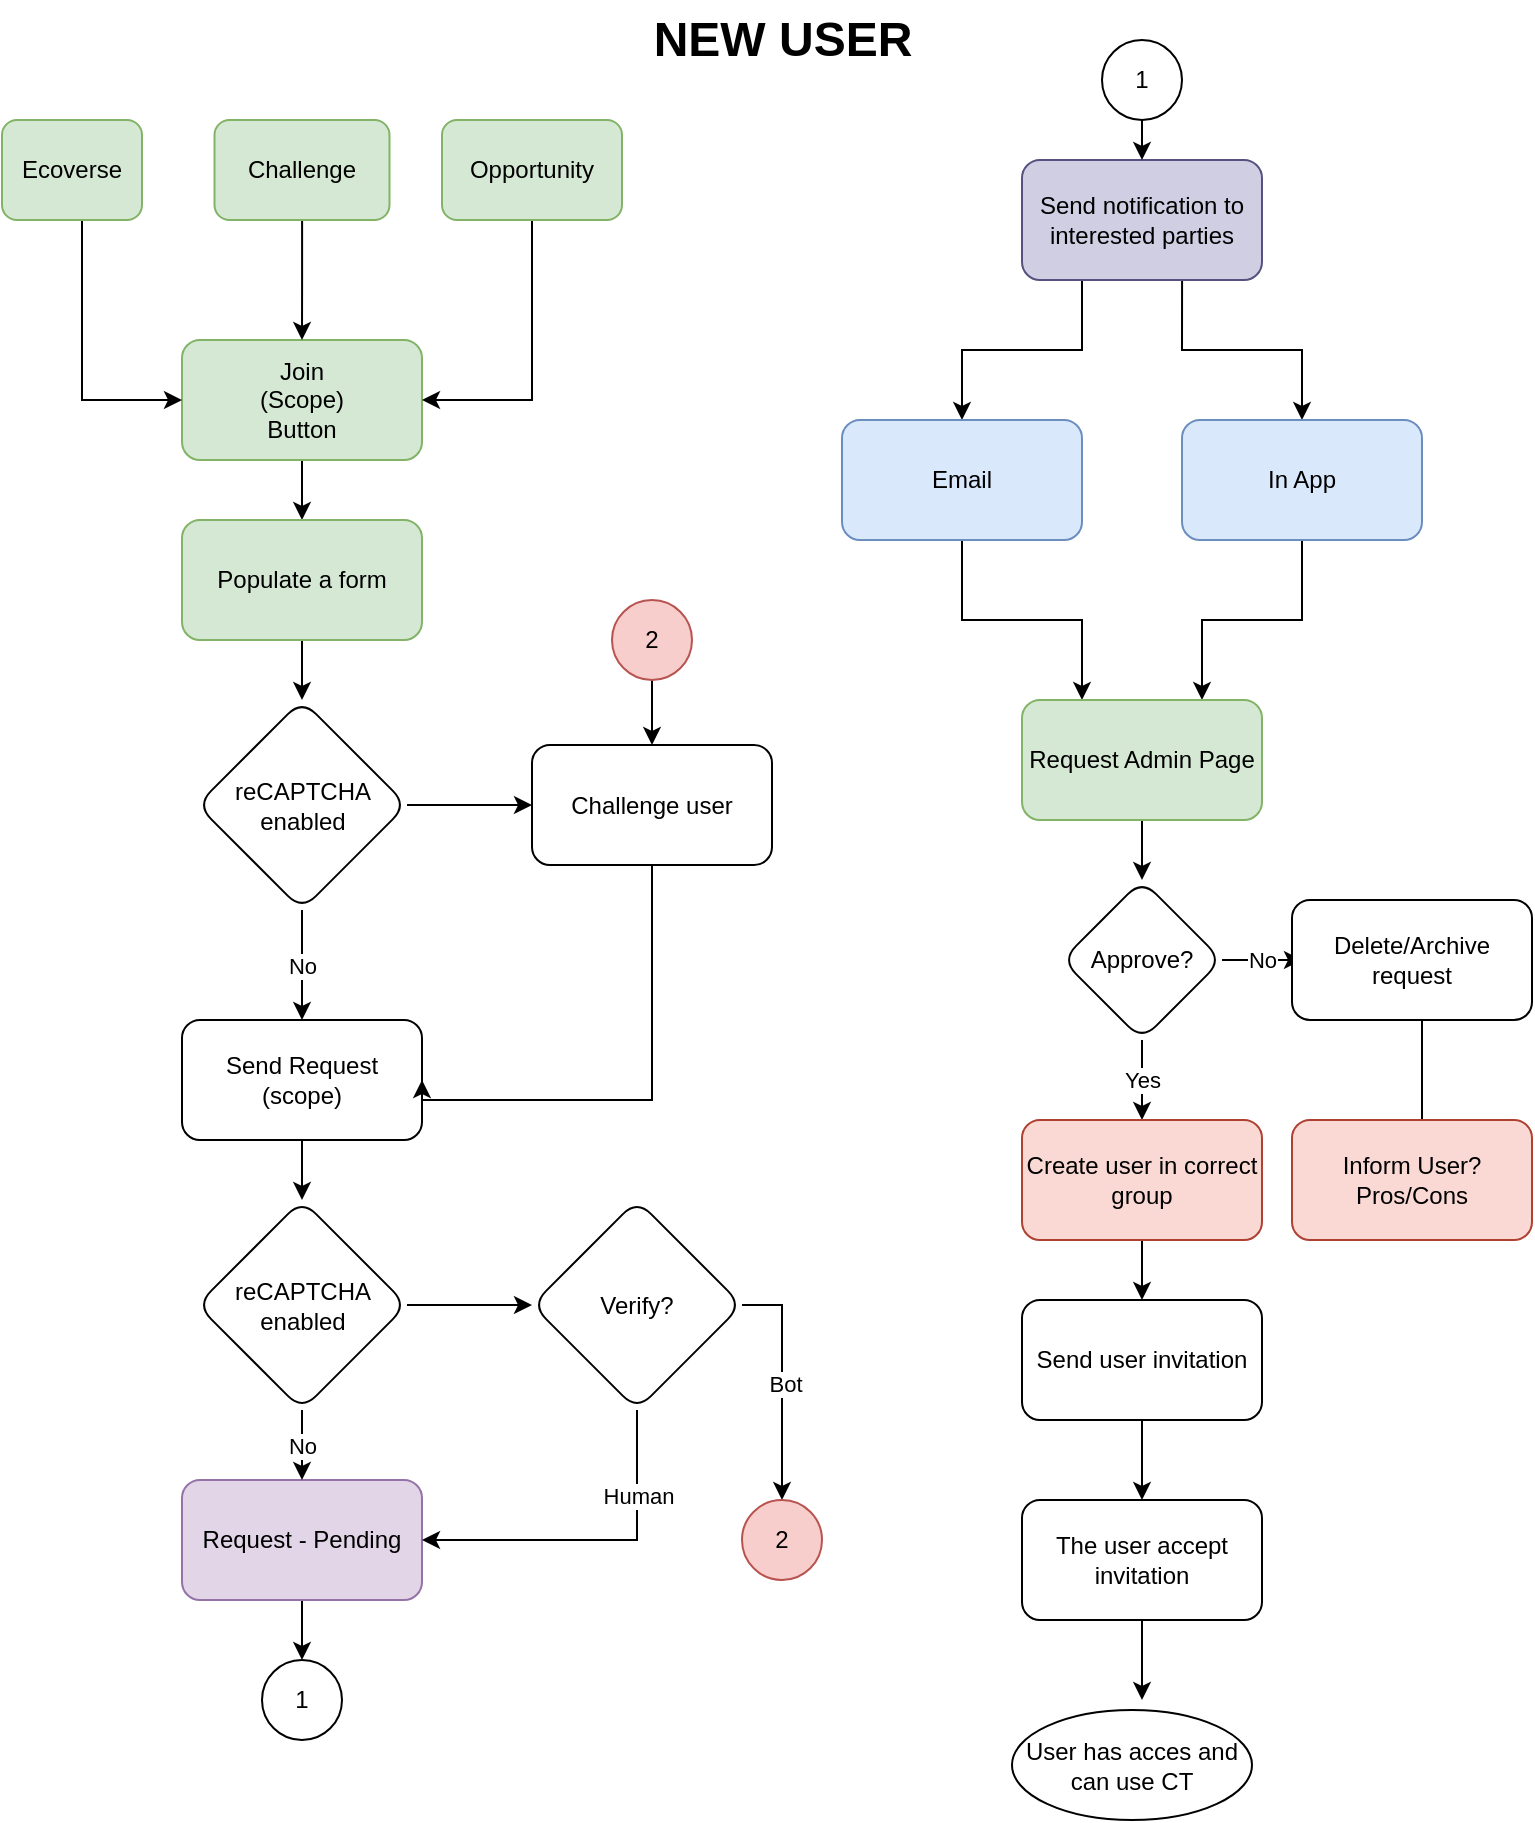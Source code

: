<mxfile version="14.2.7" type="google" pages="7"><diagram id="XI62puQeABe6ld0U0Ox9" name="New User Flow"><mxGraphModel dx="1422" dy="1904" grid="1" gridSize="10" guides="1" tooltips="1" connect="1" arrows="1" fold="1" page="1" pageScale="1" pageWidth="850" pageHeight="1100" math="0" shadow="0"><root><mxCell id="k5Jh80dHMp06XGCGPxex-0"/><mxCell id="k5Jh80dHMp06XGCGPxex-1" parent="k5Jh80dHMp06XGCGPxex-0"/><mxCell id="k5Jh80dHMp06XGCGPxex-2" value="" style="edgeStyle=orthogonalEdgeStyle;rounded=0;orthogonalLoop=1;jettySize=auto;html=1;" parent="k5Jh80dHMp06XGCGPxex-1" source="k5Jh80dHMp06XGCGPxex-3" target="k5Jh80dHMp06XGCGPxex-5" edge="1"><mxGeometry relative="1" as="geometry"/></mxCell><mxCell id="k5Jh80dHMp06XGCGPxex-3" value="Join&lt;br&gt;(Scope)&lt;br&gt;Button" style="rounded=1;whiteSpace=wrap;html=1;fillColor=#d5e8d4;strokeColor=#82b366;" parent="k5Jh80dHMp06XGCGPxex-1" vertex="1"><mxGeometry x="140" y="-910" width="120" height="60" as="geometry"/></mxCell><mxCell id="k5Jh80dHMp06XGCGPxex-4" value="" style="edgeStyle=orthogonalEdgeStyle;rounded=0;orthogonalLoop=1;jettySize=auto;html=1;entryX=0.5;entryY=0;entryDx=0;entryDy=0;" parent="k5Jh80dHMp06XGCGPxex-1" source="k5Jh80dHMp06XGCGPxex-5" target="k5Jh80dHMp06XGCGPxex-32" edge="1"><mxGeometry relative="1" as="geometry"><mxPoint x="245" y="-740" as="targetPoint"/></mxGeometry></mxCell><mxCell id="k5Jh80dHMp06XGCGPxex-5" value="Populate a form" style="whiteSpace=wrap;html=1;rounded=1;fillColor=#d5e8d4;strokeColor=#82b366;" parent="k5Jh80dHMp06XGCGPxex-1" vertex="1"><mxGeometry x="140" y="-820" width="120" height="60" as="geometry"/></mxCell><mxCell id="k5Jh80dHMp06XGCGPxex-6" value="" style="edgeStyle=orthogonalEdgeStyle;rounded=0;orthogonalLoop=1;jettySize=auto;html=1;" parent="k5Jh80dHMp06XGCGPxex-1" source="k5Jh80dHMp06XGCGPxex-7" target="k5Jh80dHMp06XGCGPxex-37" edge="1"><mxGeometry relative="1" as="geometry"/></mxCell><mxCell id="k5Jh80dHMp06XGCGPxex-7" value="Send Request&lt;br&gt;(scope)" style="whiteSpace=wrap;html=1;rounded=1;" parent="k5Jh80dHMp06XGCGPxex-1" vertex="1"><mxGeometry x="140" y="-570" width="120" height="60" as="geometry"/></mxCell><mxCell id="k5Jh80dHMp06XGCGPxex-8" value="" style="edgeStyle=orthogonalEdgeStyle;rounded=0;orthogonalLoop=1;jettySize=auto;html=1;" parent="k5Jh80dHMp06XGCGPxex-1" source="k5Jh80dHMp06XGCGPxex-9" target="k5Jh80dHMp06XGCGPxex-17" edge="1"><mxGeometry relative="1" as="geometry"><mxPoint x="190" y="-240" as="targetPoint"/></mxGeometry></mxCell><mxCell id="k5Jh80dHMp06XGCGPxex-9" value="Request - Pending" style="whiteSpace=wrap;html=1;rounded=1;fillColor=#e1d5e7;strokeColor=#9673a6;" parent="k5Jh80dHMp06XGCGPxex-1" vertex="1"><mxGeometry x="140" y="-340" width="120" height="60" as="geometry"/></mxCell><mxCell id="k5Jh80dHMp06XGCGPxex-10" value="Yes" style="edgeStyle=orthogonalEdgeStyle;rounded=0;orthogonalLoop=1;jettySize=auto;html=1;entryX=0.5;entryY=0;entryDx=0;entryDy=0;" parent="k5Jh80dHMp06XGCGPxex-1" source="k5Jh80dHMp06XGCGPxex-12" target="k5Jh80dHMp06XGCGPxex-21" edge="1"><mxGeometry relative="1" as="geometry"><mxPoint x="620" y="-510" as="targetPoint"/></mxGeometry></mxCell><mxCell id="k5Jh80dHMp06XGCGPxex-11" value="No" style="edgeStyle=orthogonalEdgeStyle;rounded=0;orthogonalLoop=1;jettySize=auto;html=1;" parent="k5Jh80dHMp06XGCGPxex-1" source="k5Jh80dHMp06XGCGPxex-12" edge="1"><mxGeometry relative="1" as="geometry"><mxPoint x="700" y="-600" as="targetPoint"/><Array as="points"><mxPoint x="677" y="-600"/><mxPoint x="677" y="-600"/></Array></mxGeometry></mxCell><mxCell id="k5Jh80dHMp06XGCGPxex-12" value="Approve?" style="rhombus;whiteSpace=wrap;html=1;rounded=1;" parent="k5Jh80dHMp06XGCGPxex-1" vertex="1"><mxGeometry x="580" y="-640" width="80" height="80" as="geometry"/></mxCell><mxCell id="k5Jh80dHMp06XGCGPxex-13" value="" style="edgeStyle=orthogonalEdgeStyle;rounded=0;orthogonalLoop=1;jettySize=auto;html=1;" parent="k5Jh80dHMp06XGCGPxex-1" source="k5Jh80dHMp06XGCGPxex-14" target="k5Jh80dHMp06XGCGPxex-19" edge="1"><mxGeometry relative="1" as="geometry"/></mxCell><mxCell id="k5Jh80dHMp06XGCGPxex-14" value="Send user invitation" style="whiteSpace=wrap;html=1;rounded=1;" parent="k5Jh80dHMp06XGCGPxex-1" vertex="1"><mxGeometry x="560" y="-430" width="120" height="60" as="geometry"/></mxCell><mxCell id="k5Jh80dHMp06XGCGPxex-15" value="" style="edgeStyle=orthogonalEdgeStyle;rounded=0;orthogonalLoop=1;jettySize=auto;html=1;" parent="k5Jh80dHMp06XGCGPxex-1" edge="1"><mxGeometry relative="1" as="geometry"><mxPoint x="760" y="-570" as="sourcePoint"/><mxPoint x="760" y="-500" as="targetPoint"/></mxGeometry></mxCell><mxCell id="k5Jh80dHMp06XGCGPxex-16" value="Delete/Archive request" style="whiteSpace=wrap;html=1;rounded=1;" parent="k5Jh80dHMp06XGCGPxex-1" vertex="1"><mxGeometry x="695" y="-630" width="120" height="60" as="geometry"/></mxCell><mxCell id="k5Jh80dHMp06XGCGPxex-17" value="1" style="ellipse;whiteSpace=wrap;html=1;aspect=fixed;" parent="k5Jh80dHMp06XGCGPxex-1" vertex="1"><mxGeometry x="180" y="-250" width="40" height="40" as="geometry"/></mxCell><mxCell id="k5Jh80dHMp06XGCGPxex-18" value="" style="edgeStyle=orthogonalEdgeStyle;rounded=0;orthogonalLoop=1;jettySize=auto;html=1;" parent="k5Jh80dHMp06XGCGPxex-1" source="k5Jh80dHMp06XGCGPxex-19" edge="1"><mxGeometry relative="1" as="geometry"><mxPoint x="620" y="-230" as="targetPoint"/></mxGeometry></mxCell><mxCell id="k5Jh80dHMp06XGCGPxex-19" value="The user accept invitation" style="rounded=1;whiteSpace=wrap;html=1;" parent="k5Jh80dHMp06XGCGPxex-1" vertex="1"><mxGeometry x="560" y="-330" width="120" height="60" as="geometry"/></mxCell><mxCell id="k5Jh80dHMp06XGCGPxex-20" value="" style="edgeStyle=orthogonalEdgeStyle;rounded=0;orthogonalLoop=1;jettySize=auto;html=1;" parent="k5Jh80dHMp06XGCGPxex-1" source="k5Jh80dHMp06XGCGPxex-21" target="k5Jh80dHMp06XGCGPxex-14" edge="1"><mxGeometry relative="1" as="geometry"/></mxCell><mxCell id="k5Jh80dHMp06XGCGPxex-21" value="Create user in correct group" style="rounded=1;whiteSpace=wrap;html=1;fillColor=#fad9d5;strokeColor=#ae4132;" parent="k5Jh80dHMp06XGCGPxex-1" vertex="1"><mxGeometry x="560" y="-520" width="120" height="60" as="geometry"/></mxCell><mxCell id="k5Jh80dHMp06XGCGPxex-22" value="Inform User?&lt;br&gt;Pros/Cons" style="rounded=1;whiteSpace=wrap;html=1;fillColor=#fad9d5;strokeColor=#ae4132;" parent="k5Jh80dHMp06XGCGPxex-1" vertex="1"><mxGeometry x="695" y="-520" width="120" height="60" as="geometry"/></mxCell><mxCell id="k5Jh80dHMp06XGCGPxex-23" style="edgeStyle=orthogonalEdgeStyle;rounded=0;orthogonalLoop=1;jettySize=auto;html=1;entryX=0;entryY=0.5;entryDx=0;entryDy=0;" parent="k5Jh80dHMp06XGCGPxex-1" source="k5Jh80dHMp06XGCGPxex-24" target="k5Jh80dHMp06XGCGPxex-3" edge="1"><mxGeometry relative="1" as="geometry"><Array as="points"><mxPoint x="90" y="-880"/></Array></mxGeometry></mxCell><mxCell id="k5Jh80dHMp06XGCGPxex-24" value="Ecoverse" style="rounded=1;whiteSpace=wrap;html=1;fillColor=#d5e8d4;strokeColor=#82b366;" parent="k5Jh80dHMp06XGCGPxex-1" vertex="1"><mxGeometry x="50" y="-1020" width="70" height="50" as="geometry"/></mxCell><mxCell id="k5Jh80dHMp06XGCGPxex-25" value="" style="edgeStyle=orthogonalEdgeStyle;rounded=0;orthogonalLoop=1;jettySize=auto;html=1;" parent="k5Jh80dHMp06XGCGPxex-1" source="k5Jh80dHMp06XGCGPxex-26" target="k5Jh80dHMp06XGCGPxex-3" edge="1"><mxGeometry relative="1" as="geometry"/></mxCell><mxCell id="k5Jh80dHMp06XGCGPxex-26" value="Challenge" style="rounded=1;whiteSpace=wrap;html=1;fillColor=#d5e8d4;strokeColor=#82b366;" parent="k5Jh80dHMp06XGCGPxex-1" vertex="1"><mxGeometry x="156.25" y="-1020" width="87.5" height="50" as="geometry"/></mxCell><mxCell id="k5Jh80dHMp06XGCGPxex-27" style="edgeStyle=orthogonalEdgeStyle;rounded=0;orthogonalLoop=1;jettySize=auto;html=1;exitX=0.5;exitY=1;exitDx=0;exitDy=0;entryX=1;entryY=0.5;entryDx=0;entryDy=0;" parent="k5Jh80dHMp06XGCGPxex-1" source="k5Jh80dHMp06XGCGPxex-28" target="k5Jh80dHMp06XGCGPxex-3" edge="1"><mxGeometry relative="1" as="geometry"/></mxCell><mxCell id="k5Jh80dHMp06XGCGPxex-28" value="Opportunity" style="rounded=1;whiteSpace=wrap;html=1;fillColor=#d5e8d4;strokeColor=#82b366;" parent="k5Jh80dHMp06XGCGPxex-1" vertex="1"><mxGeometry x="270" y="-1020" width="90" height="50" as="geometry"/></mxCell><mxCell id="k5Jh80dHMp06XGCGPxex-29" value="NEW USER" style="text;strokeColor=none;fillColor=none;html=1;fontSize=24;fontStyle=1;verticalAlign=middle;align=center;" parent="k5Jh80dHMp06XGCGPxex-1" vertex="1"><mxGeometry x="390" y="-1080" width="100" height="40" as="geometry"/></mxCell><mxCell id="k5Jh80dHMp06XGCGPxex-30" value="No" style="edgeStyle=orthogonalEdgeStyle;rounded=0;orthogonalLoop=1;jettySize=auto;html=1;exitX=0.5;exitY=1;exitDx=0;exitDy=0;" parent="k5Jh80dHMp06XGCGPxex-1" source="k5Jh80dHMp06XGCGPxex-32" target="k5Jh80dHMp06XGCGPxex-7" edge="1"><mxGeometry relative="1" as="geometry"/></mxCell><mxCell id="k5Jh80dHMp06XGCGPxex-31" value="" style="edgeStyle=orthogonalEdgeStyle;rounded=0;orthogonalLoop=1;jettySize=auto;html=1;" parent="k5Jh80dHMp06XGCGPxex-1" source="k5Jh80dHMp06XGCGPxex-32" target="k5Jh80dHMp06XGCGPxex-34" edge="1"><mxGeometry relative="1" as="geometry"/></mxCell><mxCell id="k5Jh80dHMp06XGCGPxex-32" value="reCAPTCHA&lt;br&gt;enabled" style="rhombus;whiteSpace=wrap;html=1;rounded=1;" parent="k5Jh80dHMp06XGCGPxex-1" vertex="1"><mxGeometry x="147.5" y="-730" width="105" height="105" as="geometry"/></mxCell><mxCell id="k5Jh80dHMp06XGCGPxex-33" style="edgeStyle=orthogonalEdgeStyle;rounded=0;orthogonalLoop=1;jettySize=auto;html=1;entryX=1;entryY=0.5;entryDx=0;entryDy=0;exitX=0.5;exitY=1;exitDx=0;exitDy=0;" parent="k5Jh80dHMp06XGCGPxex-1" source="k5Jh80dHMp06XGCGPxex-34" target="k5Jh80dHMp06XGCGPxex-7" edge="1"><mxGeometry relative="1" as="geometry"><mxPoint x="345" y="-490" as="targetPoint"/><Array as="points"><mxPoint x="375" y="-530"/></Array></mxGeometry></mxCell><mxCell id="k5Jh80dHMp06XGCGPxex-34" value="Challenge user" style="whiteSpace=wrap;html=1;rounded=1;" parent="k5Jh80dHMp06XGCGPxex-1" vertex="1"><mxGeometry x="315" y="-707.5" width="120" height="60" as="geometry"/></mxCell><mxCell id="k5Jh80dHMp06XGCGPxex-35" value="No" style="edgeStyle=orthogonalEdgeStyle;rounded=0;orthogonalLoop=1;jettySize=auto;html=1;" parent="k5Jh80dHMp06XGCGPxex-1" source="k5Jh80dHMp06XGCGPxex-37" target="k5Jh80dHMp06XGCGPxex-9" edge="1"><mxGeometry relative="1" as="geometry"/></mxCell><mxCell id="k5Jh80dHMp06XGCGPxex-36" value="" style="edgeStyle=orthogonalEdgeStyle;rounded=0;orthogonalLoop=1;jettySize=auto;html=1;entryX=0;entryY=0.5;entryDx=0;entryDy=0;" parent="k5Jh80dHMp06XGCGPxex-1" source="k5Jh80dHMp06XGCGPxex-37" target="k5Jh80dHMp06XGCGPxex-40" edge="1"><mxGeometry relative="1" as="geometry"><mxPoint x="315" y="-427.5" as="targetPoint"/></mxGeometry></mxCell><mxCell id="k5Jh80dHMp06XGCGPxex-37" value="reCAPTCHA&lt;br&gt;enabled" style="rhombus;whiteSpace=wrap;html=1;rounded=1;" parent="k5Jh80dHMp06XGCGPxex-1" vertex="1"><mxGeometry x="147.5" y="-480" width="105" height="105" as="geometry"/></mxCell><mxCell id="k5Jh80dHMp06XGCGPxex-38" value="Human" style="edgeStyle=orthogonalEdgeStyle;rounded=0;orthogonalLoop=1;jettySize=auto;html=1;entryX=1;entryY=0.5;entryDx=0;entryDy=0;exitX=0.5;exitY=1;exitDx=0;exitDy=0;" parent="k5Jh80dHMp06XGCGPxex-1" source="k5Jh80dHMp06XGCGPxex-40" target="k5Jh80dHMp06XGCGPxex-9" edge="1"><mxGeometry x="-0.507" relative="1" as="geometry"><mxPoint as="offset"/></mxGeometry></mxCell><mxCell id="k5Jh80dHMp06XGCGPxex-39" value="&amp;nbsp;Bot" style="edgeStyle=orthogonalEdgeStyle;rounded=0;orthogonalLoop=1;jettySize=auto;html=1;entryX=0.5;entryY=0;entryDx=0;entryDy=0;exitX=1;exitY=0.5;exitDx=0;exitDy=0;" parent="k5Jh80dHMp06XGCGPxex-1" source="k5Jh80dHMp06XGCGPxex-40" target="k5Jh80dHMp06XGCGPxex-41" edge="1"><mxGeometry relative="1" as="geometry"><mxPoint x="445" y="-260" as="targetPoint"/></mxGeometry></mxCell><mxCell id="k5Jh80dHMp06XGCGPxex-40" value="Verify?" style="rhombus;whiteSpace=wrap;html=1;rounded=1;" parent="k5Jh80dHMp06XGCGPxex-1" vertex="1"><mxGeometry x="315" y="-480" width="105" height="105" as="geometry"/></mxCell><mxCell id="k5Jh80dHMp06XGCGPxex-41" value="2" style="ellipse;whiteSpace=wrap;html=1;aspect=fixed;fillColor=#f8cecc;strokeColor=#b85450;" parent="k5Jh80dHMp06XGCGPxex-1" vertex="1"><mxGeometry x="420" y="-330" width="40" height="40" as="geometry"/></mxCell><mxCell id="k5Jh80dHMp06XGCGPxex-42" value="" style="edgeStyle=orthogonalEdgeStyle;rounded=0;orthogonalLoop=1;jettySize=auto;html=1;" parent="k5Jh80dHMp06XGCGPxex-1" source="k5Jh80dHMp06XGCGPxex-43" target="k5Jh80dHMp06XGCGPxex-34" edge="1"><mxGeometry relative="1" as="geometry"/></mxCell><mxCell id="k5Jh80dHMp06XGCGPxex-43" value="2" style="ellipse;whiteSpace=wrap;html=1;aspect=fixed;fillColor=#f8cecc;strokeColor=#b85450;" parent="k5Jh80dHMp06XGCGPxex-1" vertex="1"><mxGeometry x="355" y="-780" width="40" height="40" as="geometry"/></mxCell><mxCell id="k5Jh80dHMp06XGCGPxex-44" value="User has acces and can use CT" style="ellipse;whiteSpace=wrap;html=1;" parent="k5Jh80dHMp06XGCGPxex-1" vertex="1"><mxGeometry x="555" y="-225" width="120" height="55" as="geometry"/></mxCell><mxCell id="k5Jh80dHMp06XGCGPxex-45" value="" style="edgeStyle=orthogonalEdgeStyle;rounded=0;orthogonalLoop=1;jettySize=auto;html=1;exitX=0.25;exitY=1;exitDx=0;exitDy=0;" parent="k5Jh80dHMp06XGCGPxex-1" source="k5Jh80dHMp06XGCGPxex-47" target="k5Jh80dHMp06XGCGPxex-49" edge="1"><mxGeometry relative="1" as="geometry"/></mxCell><mxCell id="k5Jh80dHMp06XGCGPxex-46" style="edgeStyle=orthogonalEdgeStyle;rounded=0;orthogonalLoop=1;jettySize=auto;html=1;exitX=0.667;exitY=1;exitDx=0;exitDy=0;exitPerimeter=0;" parent="k5Jh80dHMp06XGCGPxex-1" source="k5Jh80dHMp06XGCGPxex-47" target="k5Jh80dHMp06XGCGPxex-51" edge="1"><mxGeometry relative="1" as="geometry"/></mxCell><mxCell id="k5Jh80dHMp06XGCGPxex-47" value="Send notification to interested parties" style="whiteSpace=wrap;html=1;rounded=1;fillColor=#d0cee2;strokeColor=#56517e;" parent="k5Jh80dHMp06XGCGPxex-1" vertex="1"><mxGeometry x="560" y="-1000" width="120" height="60" as="geometry"/></mxCell><mxCell id="k5Jh80dHMp06XGCGPxex-48" style="edgeStyle=orthogonalEdgeStyle;rounded=0;orthogonalLoop=1;jettySize=auto;html=1;entryX=0.25;entryY=0;entryDx=0;entryDy=0;" parent="k5Jh80dHMp06XGCGPxex-1" source="k5Jh80dHMp06XGCGPxex-49" target="k5Jh80dHMp06XGCGPxex-53" edge="1"><mxGeometry relative="1" as="geometry"/></mxCell><mxCell id="k5Jh80dHMp06XGCGPxex-49" value="Email" style="whiteSpace=wrap;html=1;rounded=1;fillColor=#dae8fc;strokeColor=#6c8ebf;" parent="k5Jh80dHMp06XGCGPxex-1" vertex="1"><mxGeometry x="470" y="-870" width="120" height="60" as="geometry"/></mxCell><mxCell id="k5Jh80dHMp06XGCGPxex-50" value="" style="edgeStyle=orthogonalEdgeStyle;rounded=0;orthogonalLoop=1;jettySize=auto;html=1;entryX=0.75;entryY=0;entryDx=0;entryDy=0;" parent="k5Jh80dHMp06XGCGPxex-1" source="k5Jh80dHMp06XGCGPxex-51" target="k5Jh80dHMp06XGCGPxex-53" edge="1"><mxGeometry relative="1" as="geometry"/></mxCell><mxCell id="k5Jh80dHMp06XGCGPxex-51" value="In App" style="whiteSpace=wrap;html=1;rounded=1;fillColor=#dae8fc;strokeColor=#6c8ebf;" parent="k5Jh80dHMp06XGCGPxex-1" vertex="1"><mxGeometry x="640" y="-870" width="120" height="60" as="geometry"/></mxCell><mxCell id="k5Jh80dHMp06XGCGPxex-52" value="" style="edgeStyle=orthogonalEdgeStyle;rounded=0;orthogonalLoop=1;jettySize=auto;html=1;" parent="k5Jh80dHMp06XGCGPxex-1" source="k5Jh80dHMp06XGCGPxex-53" target="k5Jh80dHMp06XGCGPxex-12" edge="1"><mxGeometry relative="1" as="geometry"/></mxCell><mxCell id="k5Jh80dHMp06XGCGPxex-53" value="Request Admin Page" style="rounded=1;whiteSpace=wrap;html=1;fillColor=#d5e8d4;strokeColor=#82b366;" parent="k5Jh80dHMp06XGCGPxex-1" vertex="1"><mxGeometry x="560" y="-730" width="120" height="60" as="geometry"/></mxCell><mxCell id="k5Jh80dHMp06XGCGPxex-54" style="edgeStyle=orthogonalEdgeStyle;rounded=0;orthogonalLoop=1;jettySize=auto;html=1;exitX=0.5;exitY=1;exitDx=0;exitDy=0;entryX=0.5;entryY=0;entryDx=0;entryDy=0;" parent="k5Jh80dHMp06XGCGPxex-1" source="k5Jh80dHMp06XGCGPxex-55" target="k5Jh80dHMp06XGCGPxex-47" edge="1"><mxGeometry relative="1" as="geometry"/></mxCell><mxCell id="k5Jh80dHMp06XGCGPxex-55" value="1" style="ellipse;whiteSpace=wrap;html=1;aspect=fixed;" parent="k5Jh80dHMp06XGCGPxex-1" vertex="1"><mxGeometry x="600" y="-1060" width="40" height="40" as="geometry"/></mxCell></root></mxGraphModel></diagram><diagram name="Existing User" id="J4LzNBK69nrdMXZ1sP7z"><mxGraphModel dx="1422" dy="1904" grid="1" gridSize="10" guides="1" tooltips="1" connect="1" arrows="1" fold="1" page="1" pageScale="1" pageWidth="850" pageHeight="1100" math="0" shadow="0"><root><mxCell id="_HO2RqW2N6lFz7QfuiLW-0"/><mxCell id="_HO2RqW2N6lFz7QfuiLW-1" parent="_HO2RqW2N6lFz7QfuiLW-0"/><mxCell id="_HO2RqW2N6lFz7QfuiLW-90" value="" style="edgeStyle=orthogonalEdgeStyle;rounded=0;orthogonalLoop=1;jettySize=auto;html=1;" parent="_HO2RqW2N6lFz7QfuiLW-1" source="_HO2RqW2N6lFz7QfuiLW-91" edge="1"><mxGeometry relative="1" as="geometry"><mxPoint x="255" y="-810" as="targetPoint"/></mxGeometry></mxCell><mxCell id="_HO2RqW2N6lFz7QfuiLW-91" value="Join&lt;br&gt;(Scope)&lt;br&gt;Button" style="rounded=1;whiteSpace=wrap;html=1;fillColor=#d5e8d4;strokeColor=#82b366;" parent="_HO2RqW2N6lFz7QfuiLW-1" vertex="1"><mxGeometry x="195" y="-900" width="120" height="60" as="geometry"/></mxCell><mxCell id="_HO2RqW2N6lFz7QfuiLW-92" value="" style="edgeStyle=orthogonalEdgeStyle;rounded=0;orthogonalLoop=1;jettySize=auto;html=1;" parent="_HO2RqW2N6lFz7QfuiLW-1" source="_HO2RqW2N6lFz7QfuiLW-93" target="_HO2RqW2N6lFz7QfuiLW-95" edge="1"><mxGeometry relative="1" as="geometry"/></mxCell><mxCell id="_HO2RqW2N6lFz7QfuiLW-93" value="Send Request&lt;br&gt;(Scope)" style="whiteSpace=wrap;html=1;rounded=1;" parent="_HO2RqW2N6lFz7QfuiLW-1" vertex="1"><mxGeometry x="195" y="-810" width="120" height="60" as="geometry"/></mxCell><mxCell id="_HO2RqW2N6lFz7QfuiLW-94" value="" style="edgeStyle=orthogonalEdgeStyle;rounded=0;orthogonalLoop=1;jettySize=auto;html=1;" parent="_HO2RqW2N6lFz7QfuiLW-1" source="_HO2RqW2N6lFz7QfuiLW-95" target="_HO2RqW2N6lFz7QfuiLW-98" edge="1"><mxGeometry relative="1" as="geometry"/></mxCell><mxCell id="_HO2RqW2N6lFz7QfuiLW-95" value="Request (Pending)" style="whiteSpace=wrap;html=1;rounded=1;fillColor=#e1d5e7;strokeColor=#9673a6;" parent="_HO2RqW2N6lFz7QfuiLW-1" vertex="1"><mxGeometry x="195" y="-710" width="120" height="60" as="geometry"/></mxCell><mxCell id="_HO2RqW2N6lFz7QfuiLW-96" value="" style="edgeStyle=orthogonalEdgeStyle;rounded=0;orthogonalLoop=1;jettySize=auto;html=1;" parent="_HO2RqW2N6lFz7QfuiLW-1" source="_HO2RqW2N6lFz7QfuiLW-98" target="_HO2RqW2N6lFz7QfuiLW-100" edge="1"><mxGeometry relative="1" as="geometry"/></mxCell><mxCell id="_HO2RqW2N6lFz7QfuiLW-97" value="" style="edgeStyle=orthogonalEdgeStyle;rounded=0;orthogonalLoop=1;jettySize=auto;html=1;" parent="_HO2RqW2N6lFz7QfuiLW-1" source="_HO2RqW2N6lFz7QfuiLW-98" target="_HO2RqW2N6lFz7QfuiLW-102" edge="1"><mxGeometry relative="1" as="geometry"/></mxCell><mxCell id="_HO2RqW2N6lFz7QfuiLW-98" value="Send notification to interested parties" style="whiteSpace=wrap;html=1;rounded=1;fillColor=#d0cee2;strokeColor=#56517e;" parent="_HO2RqW2N6lFz7QfuiLW-1" vertex="1"><mxGeometry x="195" y="-620" width="120" height="60" as="geometry"/></mxCell><mxCell id="_HO2RqW2N6lFz7QfuiLW-99" style="edgeStyle=orthogonalEdgeStyle;rounded=0;orthogonalLoop=1;jettySize=auto;html=1;" parent="_HO2RqW2N6lFz7QfuiLW-1" source="_HO2RqW2N6lFz7QfuiLW-100" target="_HO2RqW2N6lFz7QfuiLW-104" edge="1"><mxGeometry relative="1" as="geometry"/></mxCell><mxCell id="_HO2RqW2N6lFz7QfuiLW-100" value="Email" style="whiteSpace=wrap;html=1;rounded=1;fillColor=#dae8fc;strokeColor=#6c8ebf;" parent="_HO2RqW2N6lFz7QfuiLW-1" vertex="1"><mxGeometry x="115" y="-510" width="120" height="60" as="geometry"/></mxCell><mxCell id="_HO2RqW2N6lFz7QfuiLW-101" style="edgeStyle=orthogonalEdgeStyle;rounded=0;orthogonalLoop=1;jettySize=auto;html=1;entryX=0.5;entryY=0;entryDx=0;entryDy=0;" parent="_HO2RqW2N6lFz7QfuiLW-1" source="_HO2RqW2N6lFz7QfuiLW-102" target="_HO2RqW2N6lFz7QfuiLW-104" edge="1"><mxGeometry relative="1" as="geometry"/></mxCell><mxCell id="_HO2RqW2N6lFz7QfuiLW-102" value="In App" style="whiteSpace=wrap;html=1;rounded=1;fillColor=#dae8fc;strokeColor=#6c8ebf;" parent="_HO2RqW2N6lFz7QfuiLW-1" vertex="1"><mxGeometry x="280" y="-510" width="120" height="60" as="geometry"/></mxCell><mxCell id="_HO2RqW2N6lFz7QfuiLW-103" value="" style="edgeStyle=orthogonalEdgeStyle;rounded=0;orthogonalLoop=1;jettySize=auto;html=1;" parent="_HO2RqW2N6lFz7QfuiLW-1" source="_HO2RqW2N6lFz7QfuiLW-104" target="_HO2RqW2N6lFz7QfuiLW-110" edge="1"><mxGeometry relative="1" as="geometry"/></mxCell><mxCell id="_HO2RqW2N6lFz7QfuiLW-104" value="Request Admin Page" style="rounded=1;whiteSpace=wrap;html=1;fillColor=#d5e8d4;strokeColor=#82b366;" parent="_HO2RqW2N6lFz7QfuiLW-1" vertex="1"><mxGeometry x="195" y="-390" width="120" height="60" as="geometry"/></mxCell><mxCell id="_HO2RqW2N6lFz7QfuiLW-105" value="Yes" style="edgeStyle=orthogonalEdgeStyle;rounded=0;orthogonalLoop=1;jettySize=auto;html=1;entryX=0.5;entryY=0;entryDx=0;entryDy=0;" parent="_HO2RqW2N6lFz7QfuiLW-1" source="_HO2RqW2N6lFz7QfuiLW-107" target="_HO2RqW2N6lFz7QfuiLW-114" edge="1"><mxGeometry relative="1" as="geometry"><mxPoint x="610" y="-720" as="targetPoint"/></mxGeometry></mxCell><mxCell id="_HO2RqW2N6lFz7QfuiLW-106" value="No" style="edgeStyle=orthogonalEdgeStyle;rounded=0;orthogonalLoop=1;jettySize=auto;html=1;" parent="_HO2RqW2N6lFz7QfuiLW-1" source="_HO2RqW2N6lFz7QfuiLW-107" target="_HO2RqW2N6lFz7QfuiLW-109" edge="1"><mxGeometry relative="1" as="geometry"><Array as="points"><mxPoint x="667" y="-810"/><mxPoint x="667" y="-810"/></Array></mxGeometry></mxCell><mxCell id="_HO2RqW2N6lFz7QfuiLW-107" value="Approve?" style="rhombus;whiteSpace=wrap;html=1;rounded=1;" parent="_HO2RqW2N6lFz7QfuiLW-1" vertex="1"><mxGeometry x="570" y="-850" width="80" height="80" as="geometry"/></mxCell><mxCell id="_HO2RqW2N6lFz7QfuiLW-108" value="" style="edgeStyle=orthogonalEdgeStyle;rounded=0;orthogonalLoop=1;jettySize=auto;html=1;" parent="_HO2RqW2N6lFz7QfuiLW-1" source="_HO2RqW2N6lFz7QfuiLW-109" edge="1"><mxGeometry relative="1" as="geometry"><mxPoint x="750" y="-710" as="targetPoint"/></mxGeometry></mxCell><mxCell id="_HO2RqW2N6lFz7QfuiLW-109" value="Delete/Archive request" style="whiteSpace=wrap;html=1;rounded=1;" parent="_HO2RqW2N6lFz7QfuiLW-1" vertex="1"><mxGeometry x="690" y="-840" width="120" height="60" as="geometry"/></mxCell><mxCell id="_HO2RqW2N6lFz7QfuiLW-110" value="1" style="ellipse;whiteSpace=wrap;html=1;aspect=fixed;" parent="_HO2RqW2N6lFz7QfuiLW-1" vertex="1"><mxGeometry x="235" y="-300" width="40" height="40" as="geometry"/></mxCell><mxCell id="_HO2RqW2N6lFz7QfuiLW-111" value="" style="edgeStyle=orthogonalEdgeStyle;rounded=0;orthogonalLoop=1;jettySize=auto;html=1;" parent="_HO2RqW2N6lFz7QfuiLW-1" source="_HO2RqW2N6lFz7QfuiLW-112" target="_HO2RqW2N6lFz7QfuiLW-107" edge="1"><mxGeometry relative="1" as="geometry"/></mxCell><mxCell id="_HO2RqW2N6lFz7QfuiLW-112" value="1" style="ellipse;whiteSpace=wrap;html=1;aspect=fixed;" parent="_HO2RqW2N6lFz7QfuiLW-1" vertex="1"><mxGeometry x="590" y="-910" width="40" height="40" as="geometry"/></mxCell><mxCell id="_HO2RqW2N6lFz7QfuiLW-113" value="" style="edgeStyle=orthogonalEdgeStyle;rounded=0;orthogonalLoop=1;jettySize=auto;html=1;" parent="_HO2RqW2N6lFz7QfuiLW-1" source="_HO2RqW2N6lFz7QfuiLW-114" target="_HO2RqW2N6lFz7QfuiLW-116" edge="1"><mxGeometry relative="1" as="geometry"/></mxCell><mxCell id="_HO2RqW2N6lFz7QfuiLW-114" value="Put user in group" style="rounded=1;whiteSpace=wrap;html=1;fillColor=#fad9d5;strokeColor=#ae4132;" parent="_HO2RqW2N6lFz7QfuiLW-1" vertex="1"><mxGeometry x="550" y="-730" width="120" height="60" as="geometry"/></mxCell><mxCell id="_HO2RqW2N6lFz7QfuiLW-115" value="Inform User?&lt;br&gt;Pros/Cons" style="rounded=1;whiteSpace=wrap;html=1;fillColor=#fad9d5;strokeColor=#ae4132;" parent="_HO2RqW2N6lFz7QfuiLW-1" vertex="1"><mxGeometry x="690" y="-730" width="120" height="60" as="geometry"/></mxCell><mxCell id="_HO2RqW2N6lFz7QfuiLW-116" value="Inform the use" style="rounded=1;whiteSpace=wrap;html=1;" parent="_HO2RqW2N6lFz7QfuiLW-1" vertex="1"><mxGeometry x="550" y="-640" width="120" height="60" as="geometry"/></mxCell><mxCell id="_HO2RqW2N6lFz7QfuiLW-117" style="edgeStyle=orthogonalEdgeStyle;rounded=0;orthogonalLoop=1;jettySize=auto;html=1;entryX=0;entryY=0.5;entryDx=0;entryDy=0;" parent="_HO2RqW2N6lFz7QfuiLW-1" source="_HO2RqW2N6lFz7QfuiLW-118" target="_HO2RqW2N6lFz7QfuiLW-91" edge="1"><mxGeometry relative="1" as="geometry"><Array as="points"><mxPoint x="100" y="-870"/></Array></mxGeometry></mxCell><mxCell id="_HO2RqW2N6lFz7QfuiLW-118" value="Ecoverse" style="rounded=1;whiteSpace=wrap;html=1;" parent="_HO2RqW2N6lFz7QfuiLW-1" vertex="1"><mxGeometry x="40" y="-1010" width="120" height="60" as="geometry"/></mxCell><mxCell id="_HO2RqW2N6lFz7QfuiLW-119" value="" style="edgeStyle=orthogonalEdgeStyle;rounded=0;orthogonalLoop=1;jettySize=auto;html=1;" parent="_HO2RqW2N6lFz7QfuiLW-1" source="_HO2RqW2N6lFz7QfuiLW-120" target="_HO2RqW2N6lFz7QfuiLW-91" edge="1"><mxGeometry relative="1" as="geometry"/></mxCell><mxCell id="_HO2RqW2N6lFz7QfuiLW-120" value="Challenge" style="rounded=1;whiteSpace=wrap;html=1;" parent="_HO2RqW2N6lFz7QfuiLW-1" vertex="1"><mxGeometry x="195" y="-1010" width="120" height="60" as="geometry"/></mxCell><mxCell id="_HO2RqW2N6lFz7QfuiLW-121" style="edgeStyle=orthogonalEdgeStyle;rounded=0;orthogonalLoop=1;jettySize=auto;html=1;exitX=0.5;exitY=1;exitDx=0;exitDy=0;entryX=1;entryY=0.5;entryDx=0;entryDy=0;" parent="_HO2RqW2N6lFz7QfuiLW-1" source="_HO2RqW2N6lFz7QfuiLW-122" target="_HO2RqW2N6lFz7QfuiLW-91" edge="1"><mxGeometry relative="1" as="geometry"/></mxCell><mxCell id="_HO2RqW2N6lFz7QfuiLW-122" value="Opportunity" style="rounded=1;whiteSpace=wrap;html=1;" parent="_HO2RqW2N6lFz7QfuiLW-1" vertex="1"><mxGeometry x="340" y="-1010" width="120" height="60" as="geometry"/></mxCell><mxCell id="_HO2RqW2N6lFz7QfuiLW-123" value="EXISTING USER" style="text;strokeColor=none;fillColor=none;html=1;fontSize=24;fontStyle=1;verticalAlign=middle;align=center;" parent="_HO2RqW2N6lFz7QfuiLW-1" vertex="1"><mxGeometry x="400" y="-1070" width="100" height="40" as="geometry"/></mxCell></root></mxGraphModel></diagram><diagram name="User Request (reCAPTCHA)" id="74e2e168-ea6b-b213-b513-2b3c1d86103e"><mxGraphModel dx="1422" dy="804" grid="1" gridSize="10" guides="1" tooltips="1" connect="1" arrows="1" fold="1" page="1" pageScale="1" pageWidth="1100" pageHeight="850" background="#ffffff" math="0" shadow="0"><root><mxCell id="0"/><mxCell id="1" parent="0"/><mxCell id="77e6c97f196da883-1" value="Pool" style="swimlane;html=1;childLayout=stackLayout;startSize=20;rounded=0;shadow=0;labelBackgroundColor=none;strokeWidth=1;fontFamily=Verdana;fontSize=8;align=center;" parent="1" vertex="1"><mxGeometry x="230" y="220" width="640" height="480" as="geometry"><mxRectangle x="70" y="40" width="50" height="20" as="alternateBounds"/></mxGeometry></mxCell><mxCell id="77e6c97f196da883-2" value="CT Web" style="swimlane;html=1;startSize=20;" parent="77e6c97f196da883-1" vertex="1"><mxGeometry y="20" width="160" height="460" as="geometry"/></mxCell><mxCell id="77e6c97f196da883-8" value="Request Form + reCAPTCHA" style="rounded=1;whiteSpace=wrap;html=1;shadow=0;labelBackgroundColor=none;strokeWidth=1;fontFamily=Verdana;fontSize=8;align=center;" parent="77e6c97f196da883-2" vertex="1"><mxGeometry x="31" y="60" width="100" height="60" as="geometry"/></mxCell><mxCell id="faavO2sFwqGCET-DcXnM-2" value="Deny" style="rounded=1;whiteSpace=wrap;html=1;shadow=0;labelBackgroundColor=none;strokeWidth=1;fontFamily=Verdana;fontSize=8;align=center;fillColor=#f8cecc;strokeColor=#b85450;" parent="77e6c97f196da883-2" vertex="1"><mxGeometry x="30" y="160" width="100" height="60" as="geometry"/></mxCell><mxCell id="faavO2sFwqGCET-DcXnM-11" value="Success Page!" style="rounded=1;whiteSpace=wrap;html=1;shadow=0;labelBackgroundColor=none;strokeWidth=1;fontFamily=Verdana;fontSize=8;align=center;fillColor=#d5e8d4;strokeColor=#82b366;" parent="77e6c97f196da883-2" vertex="1"><mxGeometry x="30" y="380" width="100" height="60" as="geometry"/></mxCell><mxCell id="77e6c97f196da883-3" value="CT Server" style="swimlane;html=1;startSize=20;" parent="77e6c97f196da883-1" vertex="1"><mxGeometry x="160" y="20" width="160" height="460" as="geometry"/></mxCell><mxCell id="77e6c97f196da883-10" value="Request" style="rounded=1;whiteSpace=wrap;html=1;shadow=0;labelBackgroundColor=none;strokeWidth=1;fontFamily=Verdana;fontSize=8;align=center;" parent="77e6c97f196da883-3" vertex="1"><mxGeometry x="30" y="60" width="100" height="60" as="geometry"/></mxCell><mxCell id="faavO2sFwqGCET-DcXnM-5" value="Yes" style="edgeStyle=orthogonalEdgeStyle;rounded=1;orthogonalLoop=1;jettySize=auto;html=1;exitX=0.5;exitY=1;exitDx=0;exitDy=0;entryX=0.5;entryY=0;entryDx=0;entryDy=0;" parent="77e6c97f196da883-3" source="FJdTlWeHlpUR5_Hi9Uzi-3" target="faavO2sFwqGCET-DcXnM-4" edge="1"><mxGeometry relative="1" as="geometry"/></mxCell><mxCell id="FJdTlWeHlpUR5_Hi9Uzi-3" value="Valid?" style="rhombus;whiteSpace=wrap;html=1;rounded=0;shadow=0;labelBackgroundColor=none;strokeWidth=1;fontFamily=Verdana;fontSize=8;align=center;" parent="77e6c97f196da883-3" vertex="1"><mxGeometry x="40" y="160" width="80" height="60" as="geometry"/></mxCell><mxCell id="faavO2sFwqGCET-DcXnM-4" value="Create Request" style="rounded=1;whiteSpace=wrap;html=1;shadow=0;labelBackgroundColor=none;strokeWidth=1;fontFamily=Verdana;fontSize=8;align=center;" parent="77e6c97f196da883-3" vertex="1"><mxGeometry x="30" y="270" width="100" height="60" as="geometry"/></mxCell><mxCell id="77e6c97f196da883-4" value="Google API" style="swimlane;html=1;startSize=20;" parent="77e6c97f196da883-1" vertex="1"><mxGeometry x="320" y="20" width="160" height="460" as="geometry"/></mxCell><mxCell id="FJdTlWeHlpUR5_Hi9Uzi-11" value="Verify reCAPTCHA" style="rounded=1;whiteSpace=wrap;html=1;shadow=0;labelBackgroundColor=none;strokeWidth=1;fontFamily=Verdana;fontSize=8;align=center;" parent="77e6c97f196da883-4" vertex="1"><mxGeometry x="40" y="60" width="100" height="60" as="geometry"/></mxCell><mxCell id="FJdTlWeHlpUR5_Hi9Uzi-10" style="edgeStyle=orthogonalEdgeStyle;rounded=0;orthogonalLoop=1;jettySize=auto;html=1;entryX=0;entryY=0.5;entryDx=0;entryDy=0;" parent="77e6c97f196da883-1" source="77e6c97f196da883-8" target="77e6c97f196da883-10" edge="1"><mxGeometry relative="1" as="geometry"/></mxCell><mxCell id="FJdTlWeHlpUR5_Hi9Uzi-12" value="" style="edgeStyle=orthogonalEdgeStyle;rounded=0;orthogonalLoop=1;jettySize=auto;html=1;" parent="77e6c97f196da883-1" source="77e6c97f196da883-10" target="FJdTlWeHlpUR5_Hi9Uzi-11" edge="1"><mxGeometry relative="1" as="geometry"/></mxCell><mxCell id="faavO2sFwqGCET-DcXnM-1" style="edgeStyle=orthogonalEdgeStyle;rounded=1;orthogonalLoop=1;jettySize=auto;html=1;exitX=0.5;exitY=1;exitDx=0;exitDy=0;" parent="77e6c97f196da883-1" source="FJdTlWeHlpUR5_Hi9Uzi-11" edge="1"><mxGeometry relative="1" as="geometry"><mxPoint x="240.029" y="180" as="targetPoint"/></mxGeometry></mxCell><mxCell id="faavO2sFwqGCET-DcXnM-3" value="No" style="edgeStyle=orthogonalEdgeStyle;rounded=1;orthogonalLoop=1;jettySize=auto;html=1;exitX=0;exitY=0.5;exitDx=0;exitDy=0;entryX=1;entryY=0.5;entryDx=0;entryDy=0;" parent="77e6c97f196da883-1" source="FJdTlWeHlpUR5_Hi9Uzi-3" target="faavO2sFwqGCET-DcXnM-2" edge="1"><mxGeometry x="-0.429" relative="1" as="geometry"><mxPoint as="offset"/></mxGeometry></mxCell><mxCell id="faavO2sFwqGCET-DcXnM-12" value="" style="edgeStyle=orthogonalEdgeStyle;rounded=1;orthogonalLoop=1;jettySize=auto;html=1;exitX=0.5;exitY=1;exitDx=0;exitDy=0;" parent="77e6c97f196da883-1" source="faavO2sFwqGCET-DcXnM-4" target="faavO2sFwqGCET-DcXnM-11" edge="1"><mxGeometry relative="1" as="geometry"/></mxCell><mxCell id="faavO2sFwqGCET-DcXnM-17" value="" style="edgeStyle=orthogonalEdgeStyle;rounded=1;orthogonalLoop=1;jettySize=auto;html=1;entryX=0;entryY=0.5;entryDx=0;entryDy=0;" parent="77e6c97f196da883-1" source="faavO2sFwqGCET-DcXnM-4" target="faavO2sFwqGCET-DcXnM-20" edge="1"><mxGeometry relative="1" as="geometry"><mxPoint x="370" y="320" as="targetPoint"/></mxGeometry></mxCell><mxCell id="faavO2sFwqGCET-DcXnM-18" value="Notification" style="swimlane;html=1;startSize=20;" parent="77e6c97f196da883-1" vertex="1"><mxGeometry x="480" y="20" width="160" height="460" as="geometry"/></mxCell><mxCell id="faavO2sFwqGCET-DcXnM-20" value="Send Notification to interested parties" style="rounded=1;whiteSpace=wrap;html=1;shadow=0;labelBackgroundColor=none;strokeWidth=1;fontFamily=Verdana;fontSize=8;align=center;" parent="faavO2sFwqGCET-DcXnM-18" vertex="1"><mxGeometry x="30" y="270" width="100" height="60" as="geometry"/></mxCell><mxCell id="kD6fT6Hkbg6io02zJCVW-1" value="User Request&lt;br&gt;(reCAPTCHA)" style="text;strokeColor=none;fillColor=none;html=1;fontSize=24;fontStyle=1;verticalAlign=middle;align=center;" parent="1" vertex="1"><mxGeometry x="500" y="60" width="100" height="40" as="geometry"/></mxCell></root></mxGraphModel></diagram><diagram name="User Request" id="mQDh3y8IzZAYx16eJnTa"><mxGraphModel dx="1422" dy="804" grid="1" gridSize="10" guides="1" tooltips="1" connect="1" arrows="1" fold="1" page="1" pageScale="1" pageWidth="1100" pageHeight="850" background="#ffffff" math="0" shadow="0"><root><mxCell id="YOhdEgiOGZ5IuJgDiseg-0"/><mxCell id="YOhdEgiOGZ5IuJgDiseg-1" parent="YOhdEgiOGZ5IuJgDiseg-0"/><mxCell id="YOhdEgiOGZ5IuJgDiseg-2" value="Pool" style="swimlane;html=1;childLayout=stackLayout;startSize=20;rounded=0;shadow=0;labelBackgroundColor=none;strokeWidth=1;fontFamily=Verdana;fontSize=8;align=center;" vertex="1" parent="YOhdEgiOGZ5IuJgDiseg-1"><mxGeometry x="230" y="220" width="640" height="290" as="geometry"><mxRectangle x="70" y="40" width="50" height="20" as="alternateBounds"/></mxGeometry></mxCell><mxCell id="YOhdEgiOGZ5IuJgDiseg-3" value="CT Web" style="swimlane;html=1;startSize=20;" vertex="1" parent="YOhdEgiOGZ5IuJgDiseg-2"><mxGeometry y="20" width="160" height="270" as="geometry"/></mxCell><mxCell id="YOhdEgiOGZ5IuJgDiseg-4" value="Request Form&amp;nbsp;" style="rounded=1;whiteSpace=wrap;html=1;shadow=0;labelBackgroundColor=none;strokeWidth=1;fontFamily=Verdana;fontSize=8;align=center;" vertex="1" parent="YOhdEgiOGZ5IuJgDiseg-3"><mxGeometry x="31" y="60" width="100" height="60" as="geometry"/></mxCell><mxCell id="YOhdEgiOGZ5IuJgDiseg-6" value="Success Page!" style="rounded=1;whiteSpace=wrap;html=1;shadow=0;labelBackgroundColor=none;strokeWidth=1;fontFamily=Verdana;fontSize=8;align=center;fillColor=#d5e8d4;strokeColor=#82b366;" vertex="1" parent="YOhdEgiOGZ5IuJgDiseg-3"><mxGeometry x="30" y="185" width="100" height="60" as="geometry"/></mxCell><mxCell id="YOhdEgiOGZ5IuJgDiseg-7" value="CT Server" style="swimlane;html=1;startSize=20;" vertex="1" parent="YOhdEgiOGZ5IuJgDiseg-2"><mxGeometry x="160" y="20" width="160" height="270" as="geometry"/></mxCell><mxCell id="YOhdEgiOGZ5IuJgDiseg-11" value="Create Request" style="rounded=1;whiteSpace=wrap;html=1;shadow=0;labelBackgroundColor=none;strokeWidth=1;fontFamily=Verdana;fontSize=8;align=center;" vertex="1" parent="YOhdEgiOGZ5IuJgDiseg-7"><mxGeometry x="30" y="60" width="100" height="60" as="geometry"/></mxCell><mxCell id="YOhdEgiOGZ5IuJgDiseg-12" value="Google API" style="swimlane;html=1;startSize=20;" vertex="1" parent="YOhdEgiOGZ5IuJgDiseg-2"><mxGeometry x="320" y="20" width="160" height="270" as="geometry"/></mxCell><mxCell id="YOhdEgiOGZ5IuJgDiseg-14" style="edgeStyle=orthogonalEdgeStyle;rounded=0;orthogonalLoop=1;jettySize=auto;html=1;entryX=0;entryY=0.5;entryDx=0;entryDy=0;" edge="1" parent="YOhdEgiOGZ5IuJgDiseg-2" source="YOhdEgiOGZ5IuJgDiseg-4"><mxGeometry relative="1" as="geometry"><mxPoint x="190" y="110" as="targetPoint"/></mxGeometry></mxCell><mxCell id="YOhdEgiOGZ5IuJgDiseg-18" value="" style="edgeStyle=orthogonalEdgeStyle;rounded=1;orthogonalLoop=1;jettySize=auto;html=1;exitX=0.5;exitY=1;exitDx=0;exitDy=0;" edge="1" parent="YOhdEgiOGZ5IuJgDiseg-2" source="YOhdEgiOGZ5IuJgDiseg-11" target="YOhdEgiOGZ5IuJgDiseg-6"><mxGeometry relative="1" as="geometry"/></mxCell><mxCell id="YOhdEgiOGZ5IuJgDiseg-19" value="" style="edgeStyle=orthogonalEdgeStyle;rounded=1;orthogonalLoop=1;jettySize=auto;html=1;entryX=0;entryY=0.5;entryDx=0;entryDy=0;" edge="1" parent="YOhdEgiOGZ5IuJgDiseg-2" source="YOhdEgiOGZ5IuJgDiseg-11" target="YOhdEgiOGZ5IuJgDiseg-21"><mxGeometry relative="1" as="geometry"><mxPoint x="370" y="320" as="targetPoint"/></mxGeometry></mxCell><mxCell id="YOhdEgiOGZ5IuJgDiseg-20" value="Notification" style="swimlane;html=1;startSize=20;" vertex="1" parent="YOhdEgiOGZ5IuJgDiseg-2"><mxGeometry x="480" y="20" width="160" height="270" as="geometry"/></mxCell><mxCell id="YOhdEgiOGZ5IuJgDiseg-21" value="Send Notification&lt;br&gt;to interested parties" style="rounded=1;whiteSpace=wrap;html=1;shadow=0;labelBackgroundColor=none;strokeWidth=1;fontFamily=Verdana;fontSize=8;align=center;" vertex="1" parent="YOhdEgiOGZ5IuJgDiseg-20"><mxGeometry x="30" y="60" width="100" height="60" as="geometry"/></mxCell><mxCell id="YOhdEgiOGZ5IuJgDiseg-22" value="User Request" style="text;strokeColor=none;fillColor=none;html=1;fontSize=24;fontStyle=1;verticalAlign=middle;align=center;" vertex="1" parent="YOhdEgiOGZ5IuJgDiseg-1"><mxGeometry x="500" y="60" width="100" height="40" as="geometry"/></mxCell></root></mxGraphModel></diagram><diagram name="Request Approval" id="gM1lbo0vpttKZON6K5z6"><mxGraphModel dx="1422" dy="804" grid="1" gridSize="10" guides="1" tooltips="1" connect="1" arrows="1" fold="1" page="1" pageScale="1" pageWidth="1100" pageHeight="850" background="#ffffff" math="0" shadow="0"><root><mxCell id="wMPOsa12bR-nXgG967tz-0"/><mxCell id="wMPOsa12bR-nXgG967tz-1" parent="wMPOsa12bR-nXgG967tz-0"/><mxCell id="wMPOsa12bR-nXgG967tz-2" value="Pool" style="swimlane;html=1;childLayout=stackLayout;startSize=20;rounded=0;shadow=0;labelBackgroundColor=none;strokeWidth=1;fontFamily=Verdana;fontSize=8;align=center;" vertex="1" parent="wMPOsa12bR-nXgG967tz-1"><mxGeometry x="230" y="150" width="640" height="610" as="geometry"><mxRectangle x="70" y="40" width="50" height="20" as="alternateBounds"/></mxGeometry></mxCell><mxCell id="wMPOsa12bR-nXgG967tz-3" value="CT Web" style="swimlane;html=1;startSize=20;" vertex="1" parent="wMPOsa12bR-nXgG967tz-2"><mxGeometry y="20" width="160" height="590" as="geometry"/></mxCell><mxCell id="wMPOsa12bR-nXgG967tz-4" value="Request&lt;br&gt;(Admin Page)" style="rounded=1;whiteSpace=wrap;html=1;shadow=0;labelBackgroundColor=none;strokeWidth=1;fontFamily=Verdana;fontSize=8;align=center;" vertex="1" parent="wMPOsa12bR-nXgG967tz-3"><mxGeometry x="31" y="60" width="100" height="60" as="geometry"/></mxCell><mxCell id="X9mpUeJHdlLlsFLEgV4i-1" value="Approve" style="rhombus;whiteSpace=wrap;html=1;rounded=1;shadow=0;fontFamily=Verdana;fontSize=8;strokeWidth=1;" vertex="1" parent="wMPOsa12bR-nXgG967tz-3"><mxGeometry x="41" y="145" width="80" height="80" as="geometry"/></mxCell><mxCell id="X9mpUeJHdlLlsFLEgV4i-2" value="" style="edgeStyle=orthogonalEdgeStyle;rounded=1;orthogonalLoop=1;jettySize=auto;html=1;" edge="1" parent="wMPOsa12bR-nXgG967tz-3" source="wMPOsa12bR-nXgG967tz-4" target="X9mpUeJHdlLlsFLEgV4i-1"><mxGeometry relative="1" as="geometry"/></mxCell><mxCell id="wMPOsa12bR-nXgG967tz-7" value="CT Server" style="swimlane;html=1;startSize=20;" vertex="1" parent="wMPOsa12bR-nXgG967tz-2"><mxGeometry x="160" y="20" width="160" height="590" as="geometry"/></mxCell><mxCell id="X9mpUeJHdlLlsFLEgV4i-6" value="Create User" style="rounded=1;whiteSpace=wrap;html=1;shadow=0;labelBackgroundColor=none;strokeWidth=1;fontFamily=Verdana;fontSize=8;align=center;" vertex="1" parent="wMPOsa12bR-nXgG967tz-7"><mxGeometry x="30" y="155" width="100" height="60" as="geometry"/></mxCell><mxCell id="X9mpUeJHdlLlsFLEgV4i-29" style="edgeStyle=orthogonalEdgeStyle;rounded=1;orthogonalLoop=1;jettySize=auto;html=1;exitX=0.5;exitY=1;exitDx=0;exitDy=0;entryX=0.5;entryY=0;entryDx=0;entryDy=0;" edge="1" parent="wMPOsa12bR-nXgG967tz-7" source="X9mpUeJHdlLlsFLEgV4i-7" target="X9mpUeJHdlLlsFLEgV4i-15"><mxGeometry relative="1" as="geometry"/></mxCell><mxCell id="X9mpUeJHdlLlsFLEgV4i-7" value="Assign User to correct groups/roles" style="rounded=1;whiteSpace=wrap;html=1;shadow=0;labelBackgroundColor=none;strokeWidth=1;fontFamily=Verdana;fontSize=8;align=center;" vertex="1" parent="wMPOsa12bR-nXgG967tz-7"><mxGeometry x="30" y="255" width="100" height="60" as="geometry"/></mxCell><mxCell id="X9mpUeJHdlLlsFLEgV4i-15" value="Send Notification" style="rounded=1;whiteSpace=wrap;html=1;shadow=0;labelBackgroundColor=none;strokeWidth=1;fontFamily=Verdana;fontSize=8;align=center;" vertex="1" parent="wMPOsa12bR-nXgG967tz-7"><mxGeometry x="30" y="350" width="100" height="60" as="geometry"/></mxCell><mxCell id="X9mpUeJHdlLlsFLEgV4i-23" value="Send Notification" style="rounded=1;whiteSpace=wrap;html=1;shadow=0;labelBackgroundColor=none;strokeWidth=1;fontFamily=Verdana;fontSize=8;align=center;" vertex="1" parent="wMPOsa12bR-nXgG967tz-7"><mxGeometry x="30" y="440" width="100" height="60" as="geometry"/></mxCell><mxCell id="wMPOsa12bR-nXgG967tz-12" value="Identity Provider" style="swimlane;html=1;startSize=20;" vertex="1" parent="wMPOsa12bR-nXgG967tz-2"><mxGeometry x="320" y="20" width="160" height="590" as="geometry"/></mxCell><mxCell id="X9mpUeJHdlLlsFLEgV4i-9" value="Create User" style="rounded=1;whiteSpace=wrap;html=1;shadow=0;labelBackgroundColor=none;strokeWidth=1;fontFamily=Verdana;fontSize=8;align=center;" vertex="1" parent="wMPOsa12bR-nXgG967tz-12"><mxGeometry x="30" y="155" width="100" height="60" as="geometry"/></mxCell><mxCell id="wMPOsa12bR-nXgG967tz-20" value="Notification" style="swimlane;html=1;startSize=20;" vertex="1" parent="wMPOsa12bR-nXgG967tz-2"><mxGeometry x="480" y="20" width="160" height="590" as="geometry"/></mxCell><mxCell id="X9mpUeJHdlLlsFLEgV4i-13" value="User Invitation&lt;br&gt;(Mail)" style="rounded=1;whiteSpace=wrap;html=1;shadow=0;labelBackgroundColor=none;strokeWidth=1;fontFamily=Verdana;fontSize=8;align=center;" vertex="1" parent="wMPOsa12bR-nXgG967tz-20"><mxGeometry x="30" y="350" width="100" height="60" as="geometry"/></mxCell><mxCell id="X9mpUeJHdlLlsFLEgV4i-26" value="Mail" style="rounded=1;whiteSpace=wrap;html=1;shadow=0;labelBackgroundColor=none;strokeWidth=1;fontFamily=Verdana;fontSize=8;align=center;" vertex="1" parent="wMPOsa12bR-nXgG967tz-20"><mxGeometry x="30" y="440" width="100" height="60" as="geometry"/></mxCell><mxCell id="X9mpUeJHdlLlsFLEgV4i-4" value="Yes" style="edgeStyle=orthogonalEdgeStyle;rounded=1;orthogonalLoop=1;jettySize=auto;html=1;entryX=0;entryY=0.5;entryDx=0;entryDy=0;" edge="1" parent="wMPOsa12bR-nXgG967tz-2" source="X9mpUeJHdlLlsFLEgV4i-1" target="X9mpUeJHdlLlsFLEgV4i-6"><mxGeometry relative="1" as="geometry"><mxPoint x="181" y="205" as="targetPoint"/></mxGeometry></mxCell><mxCell id="X9mpUeJHdlLlsFLEgV4i-16" value="" style="edgeStyle=orthogonalEdgeStyle;rounded=1;orthogonalLoop=1;jettySize=auto;html=1;exitX=0.5;exitY=1;exitDx=0;exitDy=0;" edge="1" parent="wMPOsa12bR-nXgG967tz-2" source="X9mpUeJHdlLlsFLEgV4i-9" target="X9mpUeJHdlLlsFLEgV4i-7"><mxGeometry relative="1" as="geometry"/></mxCell><mxCell id="X9mpUeJHdlLlsFLEgV4i-17" style="edgeStyle=orthogonalEdgeStyle;rounded=1;orthogonalLoop=1;jettySize=auto;html=1;entryX=0;entryY=0.5;entryDx=0;entryDy=0;" edge="1" parent="wMPOsa12bR-nXgG967tz-2" source="X9mpUeJHdlLlsFLEgV4i-15" target="X9mpUeJHdlLlsFLEgV4i-13"><mxGeometry relative="1" as="geometry"><mxPoint x="500" y="380" as="targetPoint"/></mxGeometry></mxCell><mxCell id="X9mpUeJHdlLlsFLEgV4i-24" style="edgeStyle=orthogonalEdgeStyle;rounded=1;orthogonalLoop=1;jettySize=auto;html=1;entryX=0;entryY=0.5;entryDx=0;entryDy=0;exitX=0.5;exitY=1;exitDx=0;exitDy=0;" edge="1" parent="wMPOsa12bR-nXgG967tz-2" source="X9mpUeJHdlLlsFLEgV4i-1" target="X9mpUeJHdlLlsFLEgV4i-23"><mxGeometry relative="1" as="geometry"><Array as="points"><mxPoint x="81" y="490"/></Array></mxGeometry></mxCell><mxCell id="X9mpUeJHdlLlsFLEgV4i-25" value="No" style="edgeLabel;html=1;align=center;verticalAlign=middle;resizable=0;points=[];" vertex="1" connectable="0" parent="X9mpUeJHdlLlsFLEgV4i-24"><mxGeometry x="-0.367" relative="1" as="geometry"><mxPoint as="offset"/></mxGeometry></mxCell><mxCell id="X9mpUeJHdlLlsFLEgV4i-27" style="edgeStyle=orthogonalEdgeStyle;rounded=1;orthogonalLoop=1;jettySize=auto;html=1;" edge="1" parent="wMPOsa12bR-nXgG967tz-2" source="X9mpUeJHdlLlsFLEgV4i-23" target="X9mpUeJHdlLlsFLEgV4i-26"><mxGeometry relative="1" as="geometry"/></mxCell><mxCell id="X9mpUeJHdlLlsFLEgV4i-28" style="edgeStyle=orthogonalEdgeStyle;rounded=1;orthogonalLoop=1;jettySize=auto;html=1;exitX=1;exitY=0.5;exitDx=0;exitDy=0;entryX=0;entryY=0.5;entryDx=0;entryDy=0;" edge="1" parent="wMPOsa12bR-nXgG967tz-2" source="X9mpUeJHdlLlsFLEgV4i-6" target="X9mpUeJHdlLlsFLEgV4i-9"><mxGeometry relative="1" as="geometry"/></mxCell><mxCell id="mNvhnIwZM7Shn29k682N-0" value="Request Approval" style="text;strokeColor=none;fillColor=none;html=1;fontSize=24;fontStyle=1;verticalAlign=middle;align=center;" vertex="1" parent="wMPOsa12bR-nXgG967tz-1"><mxGeometry x="500" y="40" width="100" height="40" as="geometry"/></mxCell></root></mxGraphModel></diagram><diagram name="User Invitation" id="RRzV_VBuL083sYtYI7XQ"><mxGraphModel dx="1422" dy="804" grid="1" gridSize="10" guides="1" tooltips="1" connect="1" arrows="1" fold="1" page="1" pageScale="1" pageWidth="1100" pageHeight="850" background="#ffffff" math="0" shadow="0"><root><mxCell id="RYbn1TYgTezU6WeFilMQ-0"/><mxCell id="RYbn1TYgTezU6WeFilMQ-1" parent="RYbn1TYgTezU6WeFilMQ-0"/><mxCell id="RYbn1TYgTezU6WeFilMQ-2" value="Pool" style="swimlane;html=1;childLayout=stackLayout;startSize=20;rounded=0;shadow=0;labelBackgroundColor=none;strokeWidth=1;fontFamily=Verdana;fontSize=8;align=center;" vertex="1" parent="RYbn1TYgTezU6WeFilMQ-1"><mxGeometry x="230" y="150" width="640" height="390" as="geometry"><mxRectangle x="70" y="40" width="50" height="20" as="alternateBounds"/></mxGeometry></mxCell><mxCell id="RYbn1TYgTezU6WeFilMQ-3" value="CT Web" style="swimlane;html=1;startSize=20;" vertex="1" parent="RYbn1TYgTezU6WeFilMQ-2"><mxGeometry y="20" width="160" height="370" as="geometry"/></mxCell><mxCell id="RYbn1TYgTezU6WeFilMQ-4" value="Home Page &lt;br&gt;+ invitation Token" style="rounded=1;whiteSpace=wrap;html=1;shadow=0;labelBackgroundColor=none;strokeWidth=1;fontFamily=Verdana;fontSize=8;align=center;" vertex="1" parent="RYbn1TYgTezU6WeFilMQ-3"><mxGeometry x="31" y="60" width="100" height="60" as="geometry"/></mxCell><mxCell id="RUBXiLkyeOhGEiODis6G-4" value="Error Page&lt;br&gt;New request" style="rounded=1;whiteSpace=wrap;html=1;shadow=0;labelBackgroundColor=none;strokeWidth=1;fontFamily=Verdana;fontSize=8;align=center;" vertex="1" parent="RYbn1TYgTezU6WeFilMQ-3"><mxGeometry x="30" y="170" width="100" height="60" as="geometry"/></mxCell><mxCell id="RUBXiLkyeOhGEiODis6G-9" value="Welcome Page" style="rounded=1;whiteSpace=wrap;html=1;shadow=0;labelBackgroundColor=none;strokeWidth=1;fontFamily=Verdana;fontSize=8;align=center;" vertex="1" parent="RYbn1TYgTezU6WeFilMQ-3"><mxGeometry x="30" y="255" width="100" height="60" as="geometry"/></mxCell><mxCell id="RYbn1TYgTezU6WeFilMQ-7" value="CT Server" style="swimlane;html=1;startSize=20;" vertex="1" parent="RYbn1TYgTezU6WeFilMQ-2"><mxGeometry x="160" y="20" width="160" height="370" as="geometry"/></mxCell><mxCell id="RUBXiLkyeOhGEiODis6G-2" value="Valid token?" style="rhombus;whiteSpace=wrap;html=1;rounded=1;shadow=0;fontFamily=Verdana;fontSize=8;strokeWidth=1;" vertex="1" parent="RYbn1TYgTezU6WeFilMQ-7"><mxGeometry x="40" y="50" width="80" height="80" as="geometry"/></mxCell><mxCell id="RUBXiLkyeOhGEiODis6G-11" value="Finish User Registration" style="rounded=1;whiteSpace=wrap;html=1;shadow=0;labelBackgroundColor=none;strokeWidth=1;fontFamily=Verdana;fontSize=8;align=center;" vertex="1" parent="RYbn1TYgTezU6WeFilMQ-7"><mxGeometry x="30" y="255" width="100" height="60" as="geometry"/></mxCell><mxCell id="RYbn1TYgTezU6WeFilMQ-13" value="Identity Provider" style="swimlane;html=1;startSize=20;" vertex="1" parent="RYbn1TYgTezU6WeFilMQ-2"><mxGeometry x="320" y="20" width="160" height="370" as="geometry"/></mxCell><mxCell id="RUBXiLkyeOhGEiODis6G-7" value="IDP First Login Page" style="rounded=1;whiteSpace=wrap;html=1;shadow=0;labelBackgroundColor=none;strokeWidth=1;fontFamily=Verdana;fontSize=8;align=center;" vertex="1" parent="RYbn1TYgTezU6WeFilMQ-13"><mxGeometry x="30" y="60" width="100" height="60" as="geometry"/></mxCell><mxCell id="RYbn1TYgTezU6WeFilMQ-15" value="Notification" style="swimlane;html=1;startSize=20;" vertex="1" parent="RYbn1TYgTezU6WeFilMQ-2"><mxGeometry x="480" y="20" width="160" height="370" as="geometry"/></mxCell><mxCell id="RUBXiLkyeOhGEiODis6G-13" value="Send Mail to the user" style="rounded=1;whiteSpace=wrap;html=1;shadow=0;labelBackgroundColor=none;strokeWidth=1;fontFamily=Verdana;fontSize=8;align=center;" vertex="1" parent="RYbn1TYgTezU6WeFilMQ-15"><mxGeometry x="30" y="255" width="100" height="60" as="geometry"/></mxCell><mxCell id="RUBXiLkyeOhGEiODis6G-3" value="" style="edgeStyle=orthogonalEdgeStyle;rounded=1;orthogonalLoop=1;jettySize=auto;html=1;" edge="1" parent="RYbn1TYgTezU6WeFilMQ-2" source="RYbn1TYgTezU6WeFilMQ-4" target="RUBXiLkyeOhGEiODis6G-2"><mxGeometry relative="1" as="geometry"/></mxCell><mxCell id="RUBXiLkyeOhGEiODis6G-5" style="edgeStyle=orthogonalEdgeStyle;rounded=1;orthogonalLoop=1;jettySize=auto;html=1;exitX=0.5;exitY=1;exitDx=0;exitDy=0;entryX=0.5;entryY=0;entryDx=0;entryDy=0;" edge="1" parent="RYbn1TYgTezU6WeFilMQ-2" source="RUBXiLkyeOhGEiODis6G-2" target="RUBXiLkyeOhGEiODis6G-4"><mxGeometry relative="1" as="geometry"/></mxCell><mxCell id="RUBXiLkyeOhGEiODis6G-6" value="No" style="edgeLabel;html=1;align=center;verticalAlign=middle;resizable=0;points=[];" vertex="1" connectable="0" parent="RUBXiLkyeOhGEiODis6G-5"><mxGeometry x="-0.39" y="2" relative="1" as="geometry"><mxPoint as="offset"/></mxGeometry></mxCell><mxCell id="RUBXiLkyeOhGEiODis6G-8" style="edgeStyle=orthogonalEdgeStyle;rounded=1;orthogonalLoop=1;jettySize=auto;html=1;entryX=0;entryY=0.5;entryDx=0;entryDy=0;" edge="1" parent="RYbn1TYgTezU6WeFilMQ-2" source="RUBXiLkyeOhGEiODis6G-2" target="RUBXiLkyeOhGEiODis6G-7"><mxGeometry relative="1" as="geometry"/></mxCell><mxCell id="RUBXiLkyeOhGEiODis6G-12" style="edgeStyle=orthogonalEdgeStyle;rounded=1;orthogonalLoop=1;jettySize=auto;html=1;entryX=0.5;entryY=0;entryDx=0;entryDy=0;exitX=0.5;exitY=1;exitDx=0;exitDy=0;" edge="1" parent="RYbn1TYgTezU6WeFilMQ-2" source="RUBXiLkyeOhGEiODis6G-7" target="RUBXiLkyeOhGEiODis6G-11"><mxGeometry relative="1" as="geometry"><Array as="points"><mxPoint x="400" y="250"/><mxPoint x="240" y="250"/></Array></mxGeometry></mxCell><mxCell id="RUBXiLkyeOhGEiODis6G-14" value="" style="edgeStyle=orthogonalEdgeStyle;rounded=1;orthogonalLoop=1;jettySize=auto;html=1;" edge="1" parent="RYbn1TYgTezU6WeFilMQ-2" source="RUBXiLkyeOhGEiODis6G-11" target="RUBXiLkyeOhGEiODis6G-13"><mxGeometry relative="1" as="geometry"/></mxCell><mxCell id="RUBXiLkyeOhGEiODis6G-15" style="edgeStyle=orthogonalEdgeStyle;rounded=1;orthogonalLoop=1;jettySize=auto;html=1;entryX=1;entryY=0.5;entryDx=0;entryDy=0;" edge="1" parent="RYbn1TYgTezU6WeFilMQ-2" source="RUBXiLkyeOhGEiODis6G-11" target="RUBXiLkyeOhGEiODis6G-9"><mxGeometry relative="1" as="geometry"/></mxCell><mxCell id="RYbn1TYgTezU6WeFilMQ-25" value="Request Approval" style="text;strokeColor=none;fillColor=none;html=1;fontSize=24;fontStyle=1;verticalAlign=middle;align=center;" vertex="1" parent="RYbn1TYgTezU6WeFilMQ-1"><mxGeometry x="500" y="40" width="100" height="40" as="geometry"/></mxCell></root></mxGraphModel></diagram><diagram id="sUFcw3A6ZVbUVNgj_nt2" name="Scopes"><mxGraphModel dx="1422" dy="804" grid="1" gridSize="10" guides="1" tooltips="1" connect="1" arrows="1" fold="1" page="1" pageScale="1" pageWidth="850" pageHeight="1100" math="0" shadow="0"><root><mxCell id="nxuVsd_nue6ruh7CKRX4-0"/><mxCell id="nxuVsd_nue6ruh7CKRX4-1" parent="nxuVsd_nue6ruh7CKRX4-0"/></root></mxGraphModel></diagram></mxfile>